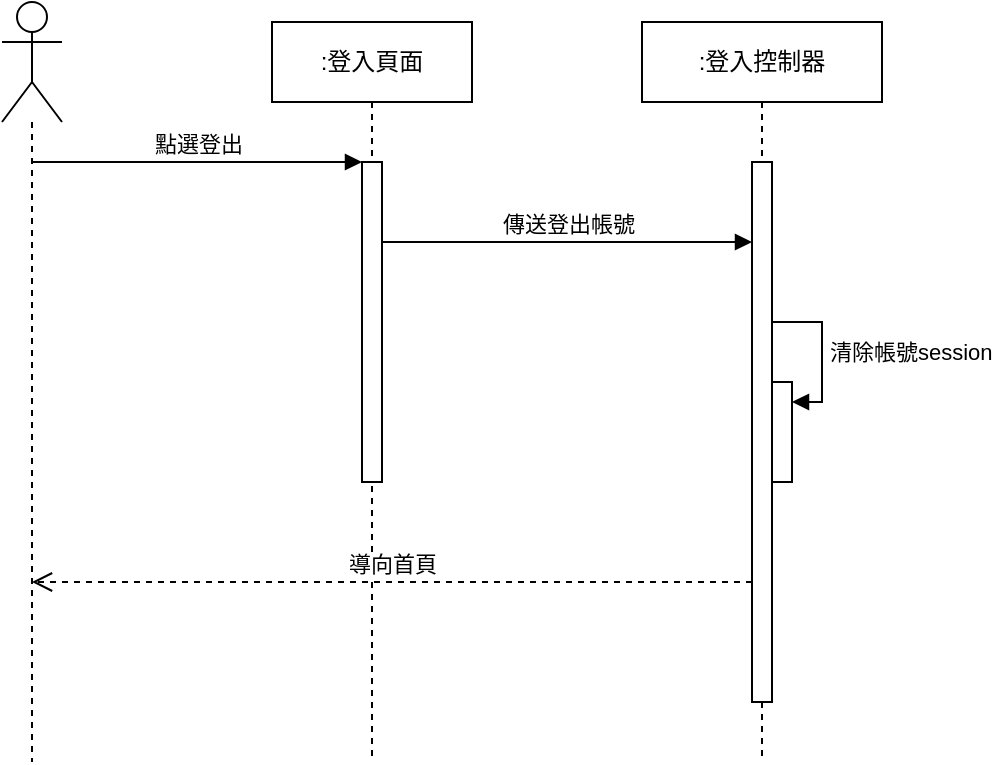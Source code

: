 <mxfile version="21.6.5" type="device">
  <diagram name="Page-1" id="2YBvvXClWsGukQMizWep">
    <mxGraphModel dx="1418" dy="828" grid="1" gridSize="10" guides="1" tooltips="1" connect="1" arrows="1" fold="1" page="1" pageScale="1" pageWidth="827" pageHeight="1169" math="0" shadow="0">
      <root>
        <mxCell id="0" />
        <mxCell id="1" parent="0" />
        <mxCell id="VJ5LF6mpjE8cD-vB7hEY-1" value=":登入頁面" style="shape=umlLifeline;perimeter=lifelinePerimeter;whiteSpace=wrap;html=1;container=0;dropTarget=0;collapsible=0;recursiveResize=0;outlineConnect=0;portConstraint=eastwest;newEdgeStyle={&quot;edgeStyle&quot;:&quot;elbowEdgeStyle&quot;,&quot;elbow&quot;:&quot;vertical&quot;,&quot;curved&quot;:0,&quot;rounded&quot;:0};" vertex="1" parent="1">
          <mxGeometry x="185" y="60" width="100" height="370" as="geometry" />
        </mxCell>
        <mxCell id="VJ5LF6mpjE8cD-vB7hEY-2" value="" style="html=1;points=[];perimeter=orthogonalPerimeter;outlineConnect=0;targetShapes=umlLifeline;portConstraint=eastwest;newEdgeStyle={&quot;edgeStyle&quot;:&quot;elbowEdgeStyle&quot;,&quot;elbow&quot;:&quot;vertical&quot;,&quot;curved&quot;:0,&quot;rounded&quot;:0};" vertex="1" parent="VJ5LF6mpjE8cD-vB7hEY-1">
          <mxGeometry x="45" y="70" width="10" height="160" as="geometry" />
        </mxCell>
        <mxCell id="VJ5LF6mpjE8cD-vB7hEY-3" value="" style="shape=umlLifeline;perimeter=lifelinePerimeter;whiteSpace=wrap;html=1;container=1;dropTarget=0;collapsible=0;recursiveResize=0;outlineConnect=0;portConstraint=eastwest;newEdgeStyle={&quot;edgeStyle&quot;:&quot;elbowEdgeStyle&quot;,&quot;elbow&quot;:&quot;vertical&quot;,&quot;curved&quot;:0,&quot;rounded&quot;:0};participant=umlActor;size=60;" vertex="1" parent="1">
          <mxGeometry x="50" y="50" width="30" height="380" as="geometry" />
        </mxCell>
        <mxCell id="VJ5LF6mpjE8cD-vB7hEY-4" value=":登入控制器" style="shape=umlLifeline;perimeter=lifelinePerimeter;whiteSpace=wrap;html=1;container=0;dropTarget=0;collapsible=0;recursiveResize=0;outlineConnect=0;portConstraint=eastwest;newEdgeStyle={&quot;edgeStyle&quot;:&quot;elbowEdgeStyle&quot;,&quot;elbow&quot;:&quot;vertical&quot;,&quot;curved&quot;:0,&quot;rounded&quot;:0};" vertex="1" parent="1">
          <mxGeometry x="370" y="60" width="120" height="370" as="geometry" />
        </mxCell>
        <mxCell id="VJ5LF6mpjE8cD-vB7hEY-5" value="" style="html=1;points=[];perimeter=orthogonalPerimeter;outlineConnect=0;targetShapes=umlLifeline;portConstraint=eastwest;newEdgeStyle={&quot;edgeStyle&quot;:&quot;elbowEdgeStyle&quot;,&quot;elbow&quot;:&quot;vertical&quot;,&quot;curved&quot;:0,&quot;rounded&quot;:0};" vertex="1" parent="VJ5LF6mpjE8cD-vB7hEY-4">
          <mxGeometry x="55" y="70" width="10" height="270" as="geometry" />
        </mxCell>
        <mxCell id="VJ5LF6mpjE8cD-vB7hEY-6" value="" style="html=1;points=[];perimeter=orthogonalPerimeter;outlineConnect=0;targetShapes=umlLifeline;portConstraint=eastwest;newEdgeStyle={&quot;edgeStyle&quot;:&quot;elbowEdgeStyle&quot;,&quot;elbow&quot;:&quot;vertical&quot;,&quot;curved&quot;:0,&quot;rounded&quot;:0};" vertex="1" parent="VJ5LF6mpjE8cD-vB7hEY-4">
          <mxGeometry x="65" y="180" width="10" height="50" as="geometry" />
        </mxCell>
        <mxCell id="VJ5LF6mpjE8cD-vB7hEY-7" value="清除帳號session" style="html=1;align=left;spacingLeft=2;endArrow=block;rounded=0;edgeStyle=orthogonalEdgeStyle;curved=0;rounded=0;" edge="1" parent="VJ5LF6mpjE8cD-vB7hEY-4" source="VJ5LF6mpjE8cD-vB7hEY-5" target="VJ5LF6mpjE8cD-vB7hEY-6">
          <mxGeometry relative="1" as="geometry">
            <mxPoint x="60" y="150" as="sourcePoint" />
            <Array as="points">
              <mxPoint x="90" y="150" />
              <mxPoint x="90" y="190" />
            </Array>
          </mxGeometry>
        </mxCell>
        <mxCell id="VJ5LF6mpjE8cD-vB7hEY-8" value="導向首頁" style="html=1;verticalAlign=bottom;endArrow=open;dashed=1;endSize=8;edgeStyle=elbowEdgeStyle;elbow=vertical;curved=0;rounded=0;" edge="1" parent="1" source="VJ5LF6mpjE8cD-vB7hEY-5" target="VJ5LF6mpjE8cD-vB7hEY-3">
          <mxGeometry relative="1" as="geometry">
            <mxPoint x="180" y="350.28" as="sourcePoint" />
            <mxPoint x="100" y="350.28" as="targetPoint" />
            <Array as="points">
              <mxPoint x="150" y="340" />
            </Array>
          </mxGeometry>
        </mxCell>
        <mxCell id="VJ5LF6mpjE8cD-vB7hEY-9" value="點選登出" style="html=1;verticalAlign=bottom;endArrow=block;edgeStyle=elbowEdgeStyle;elbow=vertical;curved=0;rounded=0;" edge="1" parent="1" source="VJ5LF6mpjE8cD-vB7hEY-3" target="VJ5LF6mpjE8cD-vB7hEY-2">
          <mxGeometry width="80" relative="1" as="geometry">
            <mxPoint x="90" y="150" as="sourcePoint" />
            <mxPoint x="170" y="150" as="targetPoint" />
            <Array as="points">
              <mxPoint x="160" y="130" />
            </Array>
          </mxGeometry>
        </mxCell>
        <mxCell id="VJ5LF6mpjE8cD-vB7hEY-10" value="傳送登出帳號" style="html=1;verticalAlign=bottom;endArrow=block;edgeStyle=elbowEdgeStyle;elbow=horizontal;curved=0;rounded=0;" edge="1" parent="1">
          <mxGeometry width="80" relative="1" as="geometry">
            <mxPoint x="240" y="170.0" as="sourcePoint" />
            <mxPoint x="425.0" y="170.0" as="targetPoint" />
            <Array as="points">
              <mxPoint x="344" y="170" />
            </Array>
          </mxGeometry>
        </mxCell>
      </root>
    </mxGraphModel>
  </diagram>
</mxfile>
